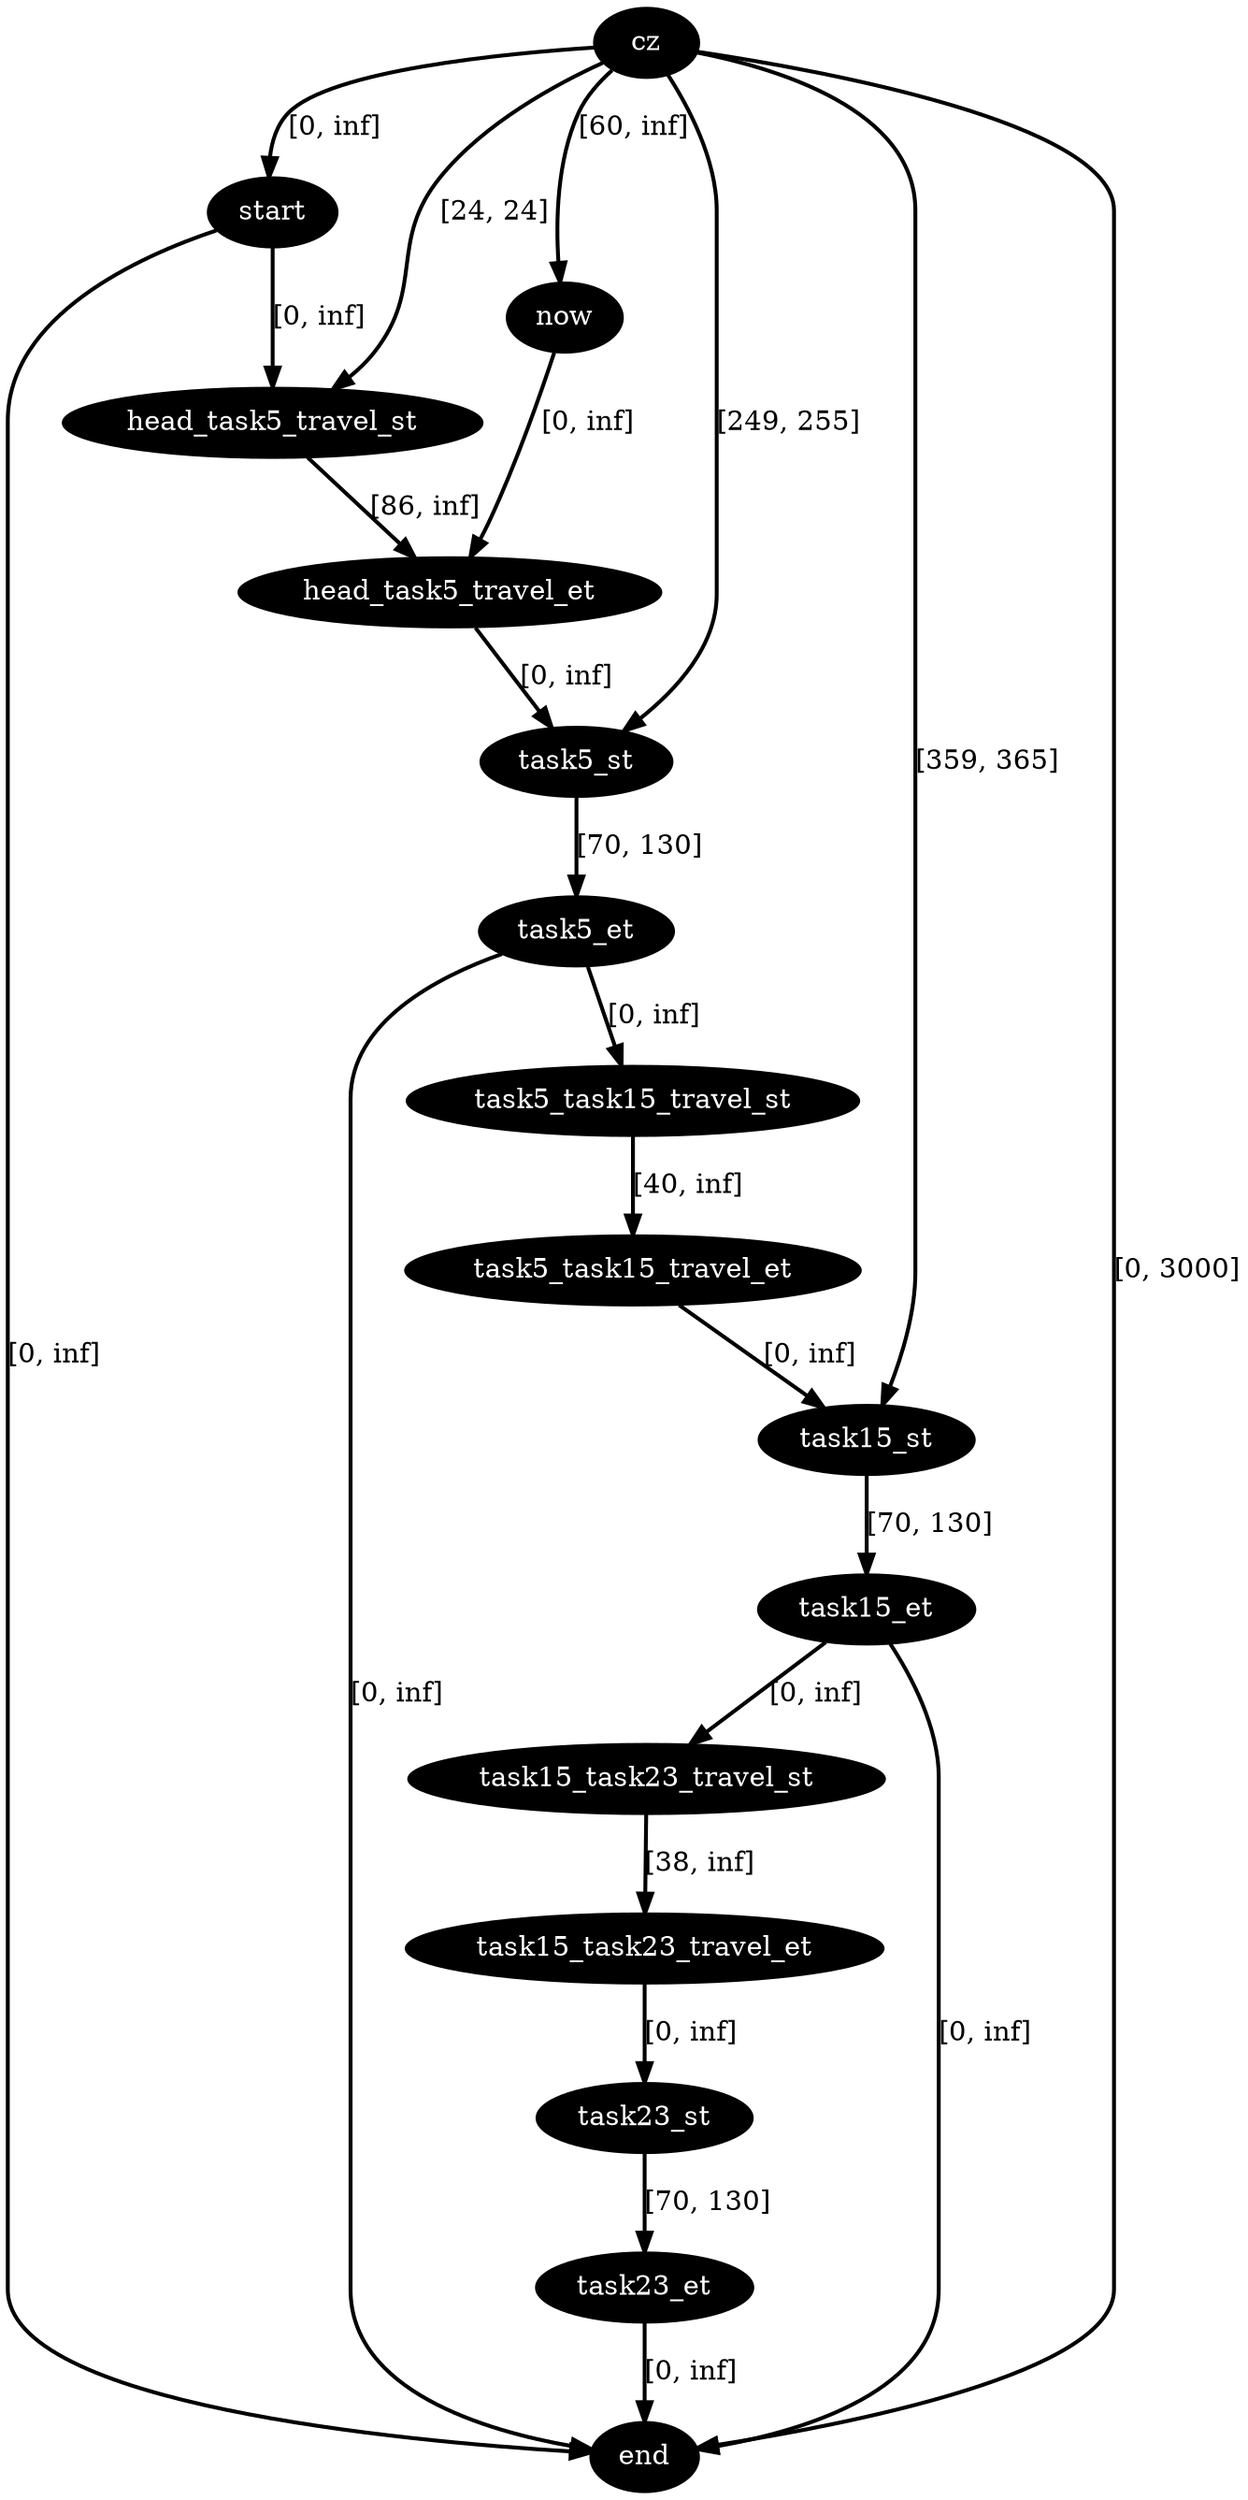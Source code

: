 digraph plan {
0[label="cz",style=filled,fillcolor=black,fontcolor=white];
1[label="start",style=filled,fillcolor=black,fontcolor=white];
2[label="now",style=filled,fillcolor=black,fontcolor=white];
3[label="end",style=filled,fillcolor=black,fontcolor=white];
12[label="head_task5_travel_st",style=filled,fillcolor=black,fontcolor=white];
13[label="head_task5_travel_et",style=filled,fillcolor=black,fontcolor=white];
14[label="task5_st",style=filled,fillcolor=black,fontcolor=white];
15[label="task5_et",style=filled,fillcolor=black,fontcolor=white];
31[label="task15_st",style=filled,fillcolor=black,fontcolor=white];
32[label="task15_et",style=filled,fillcolor=black,fontcolor=white];
64[label="task5_task15_travel_st",style=filled,fillcolor=black,fontcolor=white];
65[label="task5_task15_travel_et",style=filled,fillcolor=black,fontcolor=white];
67[label="task15_task23_travel_st",style=filled,fillcolor=black,fontcolor=white];
68[label="task15_task23_travel_et",style=filled,fillcolor=black,fontcolor=white];
69[label="task23_st",style=filled,fillcolor=black,fontcolor=white];
70[label="task23_et",style=filled,fillcolor=black,fontcolor=white];
"0"->"1"[label="[0, inf]",penwidth=2,color=black];
"0"->"3"[label="[0, 3000]",penwidth=2,color=black];
"12"->"13"[label="[86, inf]",penwidth=2,color=black];
"1"->"12"[label="[0, inf]",penwidth=2,color=black];
"0"->"12"[label="[24, 24]",penwidth=2,color=black];
"0"->"2"[label="[60, inf]",penwidth=2,color=black];
"2"->"13"[label="[0, inf]",penwidth=2,color=black];
"1"->"3"[label="[0, inf]",penwidth=2,color=black];
"32"->"3"[label="[0, inf]",penwidth=2,color=black];
"0"->"31"[label="[359, 365]",penwidth=2,color=black];
"67"->"68"[label="[38, inf]",penwidth=2,color=black];
"32"->"67"[label="[0, inf]",penwidth=2,color=black];
"31"->"32"[label="[70, 130]",penwidth=2,color=black];
"65"->"31"[label="[0, inf]",penwidth=2,color=black];
"70"->"3"[label="[0, inf]",penwidth=2,color=black];
"69"->"70"[label="[70, 130]",penwidth=2,color=black];
"68"->"69"[label="[0, inf]",penwidth=2,color=black];
"15"->"3"[label="[0, inf]",penwidth=2,color=black];
"0"->"14"[label="[249, 255]",penwidth=2,color=black];
"64"->"65"[label="[40, inf]",penwidth=2,color=black];
"15"->"64"[label="[0, inf]",penwidth=2,color=black];
"14"->"15"[label="[70, 130]",penwidth=2,color=black];
"13"->"14"[label="[0, inf]",penwidth=2,color=black];
}
